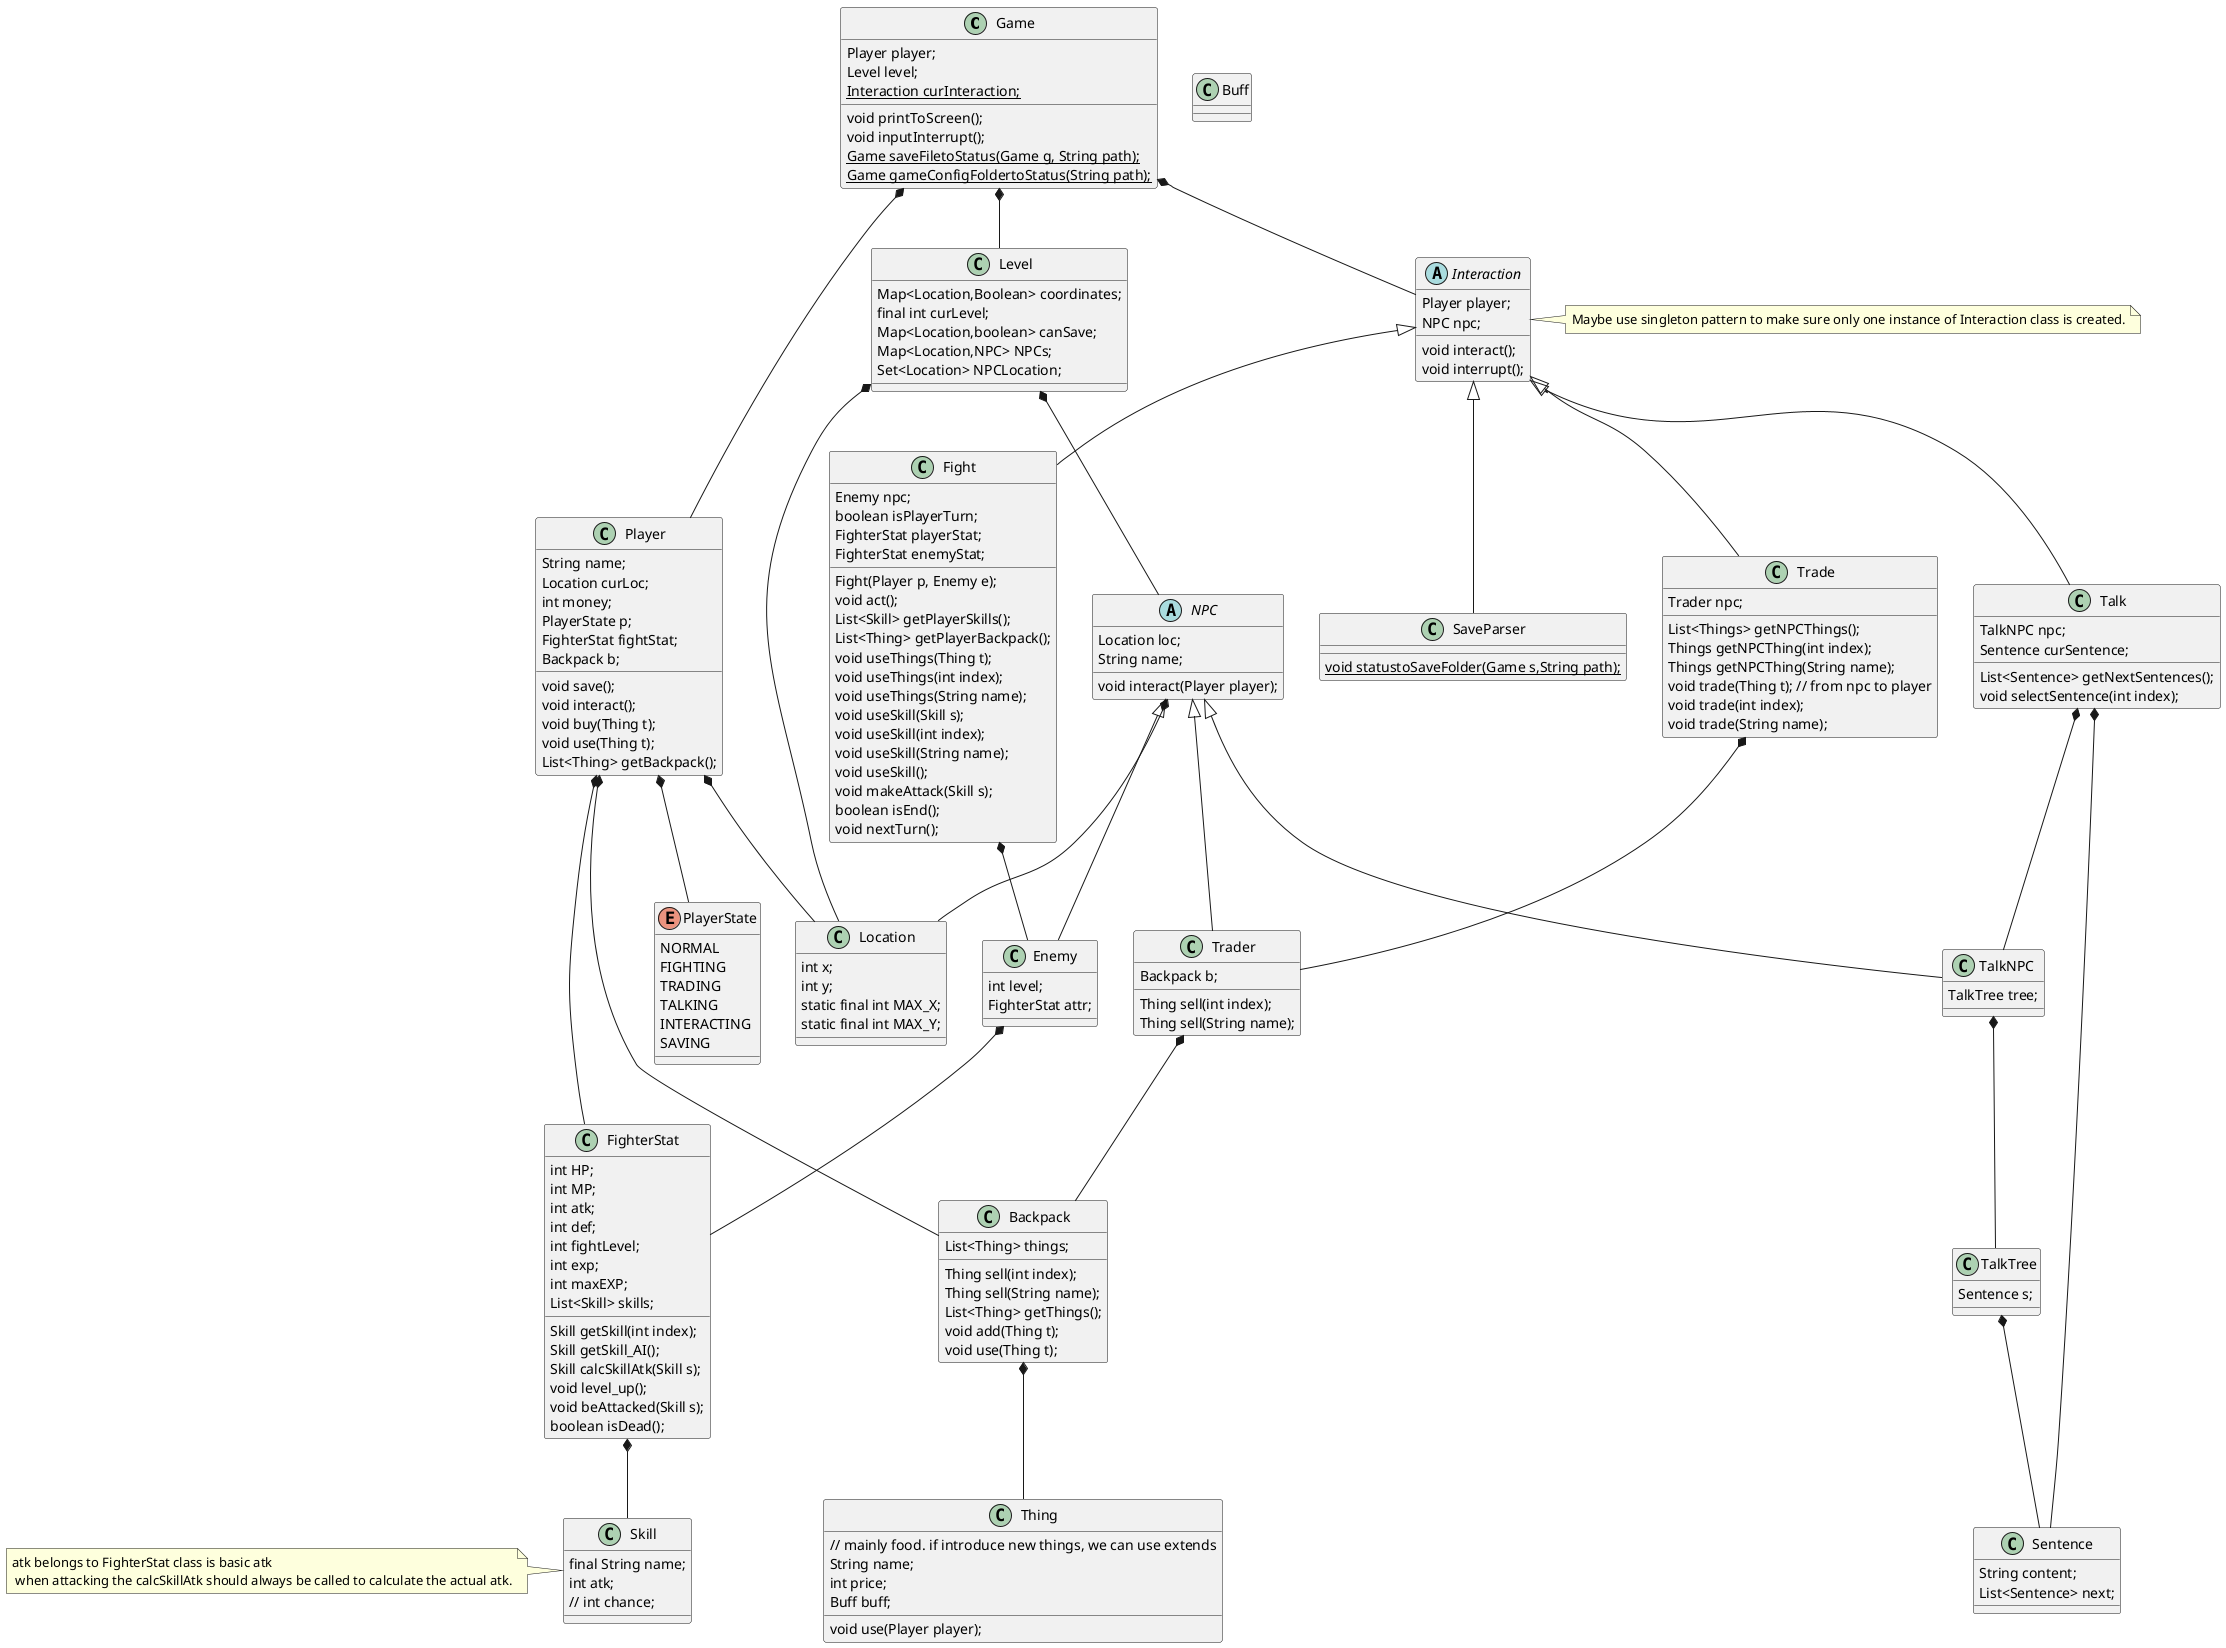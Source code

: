 @startuml

class Game{
    Player player;
    Level level;
    {static} Interaction curInteraction;
    void printToScreen();
    void inputInterrupt();
    {static} Game saveFiletoStatus(Game g, String path);
    {static} Game gameConfigFoldertoStatus(String path);
}

Game *-- Player
Game *-- Level
Game *-- Interaction

class Player{
    String name;
    Location curLoc;
    int money;
    PlayerState p;
    FighterStat fightStat;
    Backpack b;
    void save();
    void interact();
    void buy(Thing t);
    void use(Thing t);
    List<Thing> getBackpack();

}

Player *-- Location
Player *-- PlayerState
Player *-- FighterStat

class Location{
    int x;
    int y;
    static final int MAX_X;
    static final int MAX_Y;
}

enum PlayerState{
    NORMAL
    FIGHTING
    TRADING
    TALKING
    INTERACTING
    SAVING
}
class FighterStat {
    int HP;
    int MP;
    int atk;
    int def;
    int fightLevel;
    int exp;
    int maxEXP;
    List<Skill> skills;
    Skill getSkill(int index);
    Skill getSkill_AI();
    Skill calcSkillAtk(Skill s);
    void level_up();
    void beAttacked(Skill s);
    boolean isDead();
}
FighterStat *-- Skill
class Skill {
    final String name;
    int atk;
    // int chance;
}
class Skill
note left: atk belongs to FighterStat class is basic atk\n when attacking the calcSkillAtk should always be called to calculate the actual atk.

class Level{
    Map<Location,Boolean> coordinates;
    final int curLevel;
    Map<Location,boolean> canSave;
    Map<Location,NPC> NPCs;
    Set<Location> NPCLocation;
}

Level *-- NPC
Level *-- Location

abstract class NPC{
    Location loc;
    String name;
    void interact(Player player);
}
NPC *-- Location
NPC <|-- Enemy
NPC <|-- Trader
NPC <|-- TalkNPC

class Enemy{
    int level;
    FighterStat attr;
}
Enemy *-- FighterStat

class SaveParser{
    {static} void statustoSaveFolder(Game s,String path);
}
Interaction <|-- SaveParser

class Trader{
    Backpack b;
    Thing sell(int index);
    Thing sell(String name);
}

Trader *-- Backpack
Player *-- Backpack

class Backpack{
    List<Thing> things;
    Thing sell(int index);
    Thing sell(String name);
    List<Thing> getThings();
    void add(Thing t);
    void use(Thing t);
}
Backpack *-- Thing

class Thing{
    // mainly food. if introduce new things, we can use extends
    String name;
    int price;
    Buff buff;
    void use(Player player);
}

class Buff

class TalkNPC{
    TalkTree tree;
}
TalkNPC *-- TalkTree

abstract class Interaction {
    Player player;
    NPC npc;
    void interact();
    void interrupt();
}

note right: Maybe use singleton pattern to make sure only one instance of Interaction class is created.

Interaction <|-- Fight
Interaction <|-- Trade
Interaction <|-- Talk

class Talk{
    TalkNPC npc;
    Sentence curSentence;
    List<Sentence> getNextSentences();
    void selectSentence(int index);
}
Talk *-- TalkNPC
Talk *-- Sentence
class TalkTree{
    Sentence s;
}
TalkTree *-- Sentence
class Sentence{
    String content;
    List<Sentence> next;
}

class Trade{
    Trader npc;
    List<Things> getNPCThings();
    Things getNPCThing(int index);
    Things getNPCThing(String name);
    void trade(Thing t); // from npc to player
    void trade(int index);
    void trade(String name);
}
Trade *-- Trader

class Fight{
    Enemy npc;
    boolean isPlayerTurn;
    FighterStat playerStat;
    FighterStat enemyStat;
    Fight(Player p, Enemy e);
    void act();
    List<Skill> getPlayerSkills();
    List<Thing> getPlayerBackpack();
    void useThings(Thing t);
    void useThings(int index);
    void useThings(String name);
    void useSkill(Skill s);
    void useSkill(int index);
    void useSkill(String name);
    void useSkill();
    void makeAttack(Skill s);
    boolean isEnd();
    void nextTurn();
}
Fight *-- Enemy
@enduml